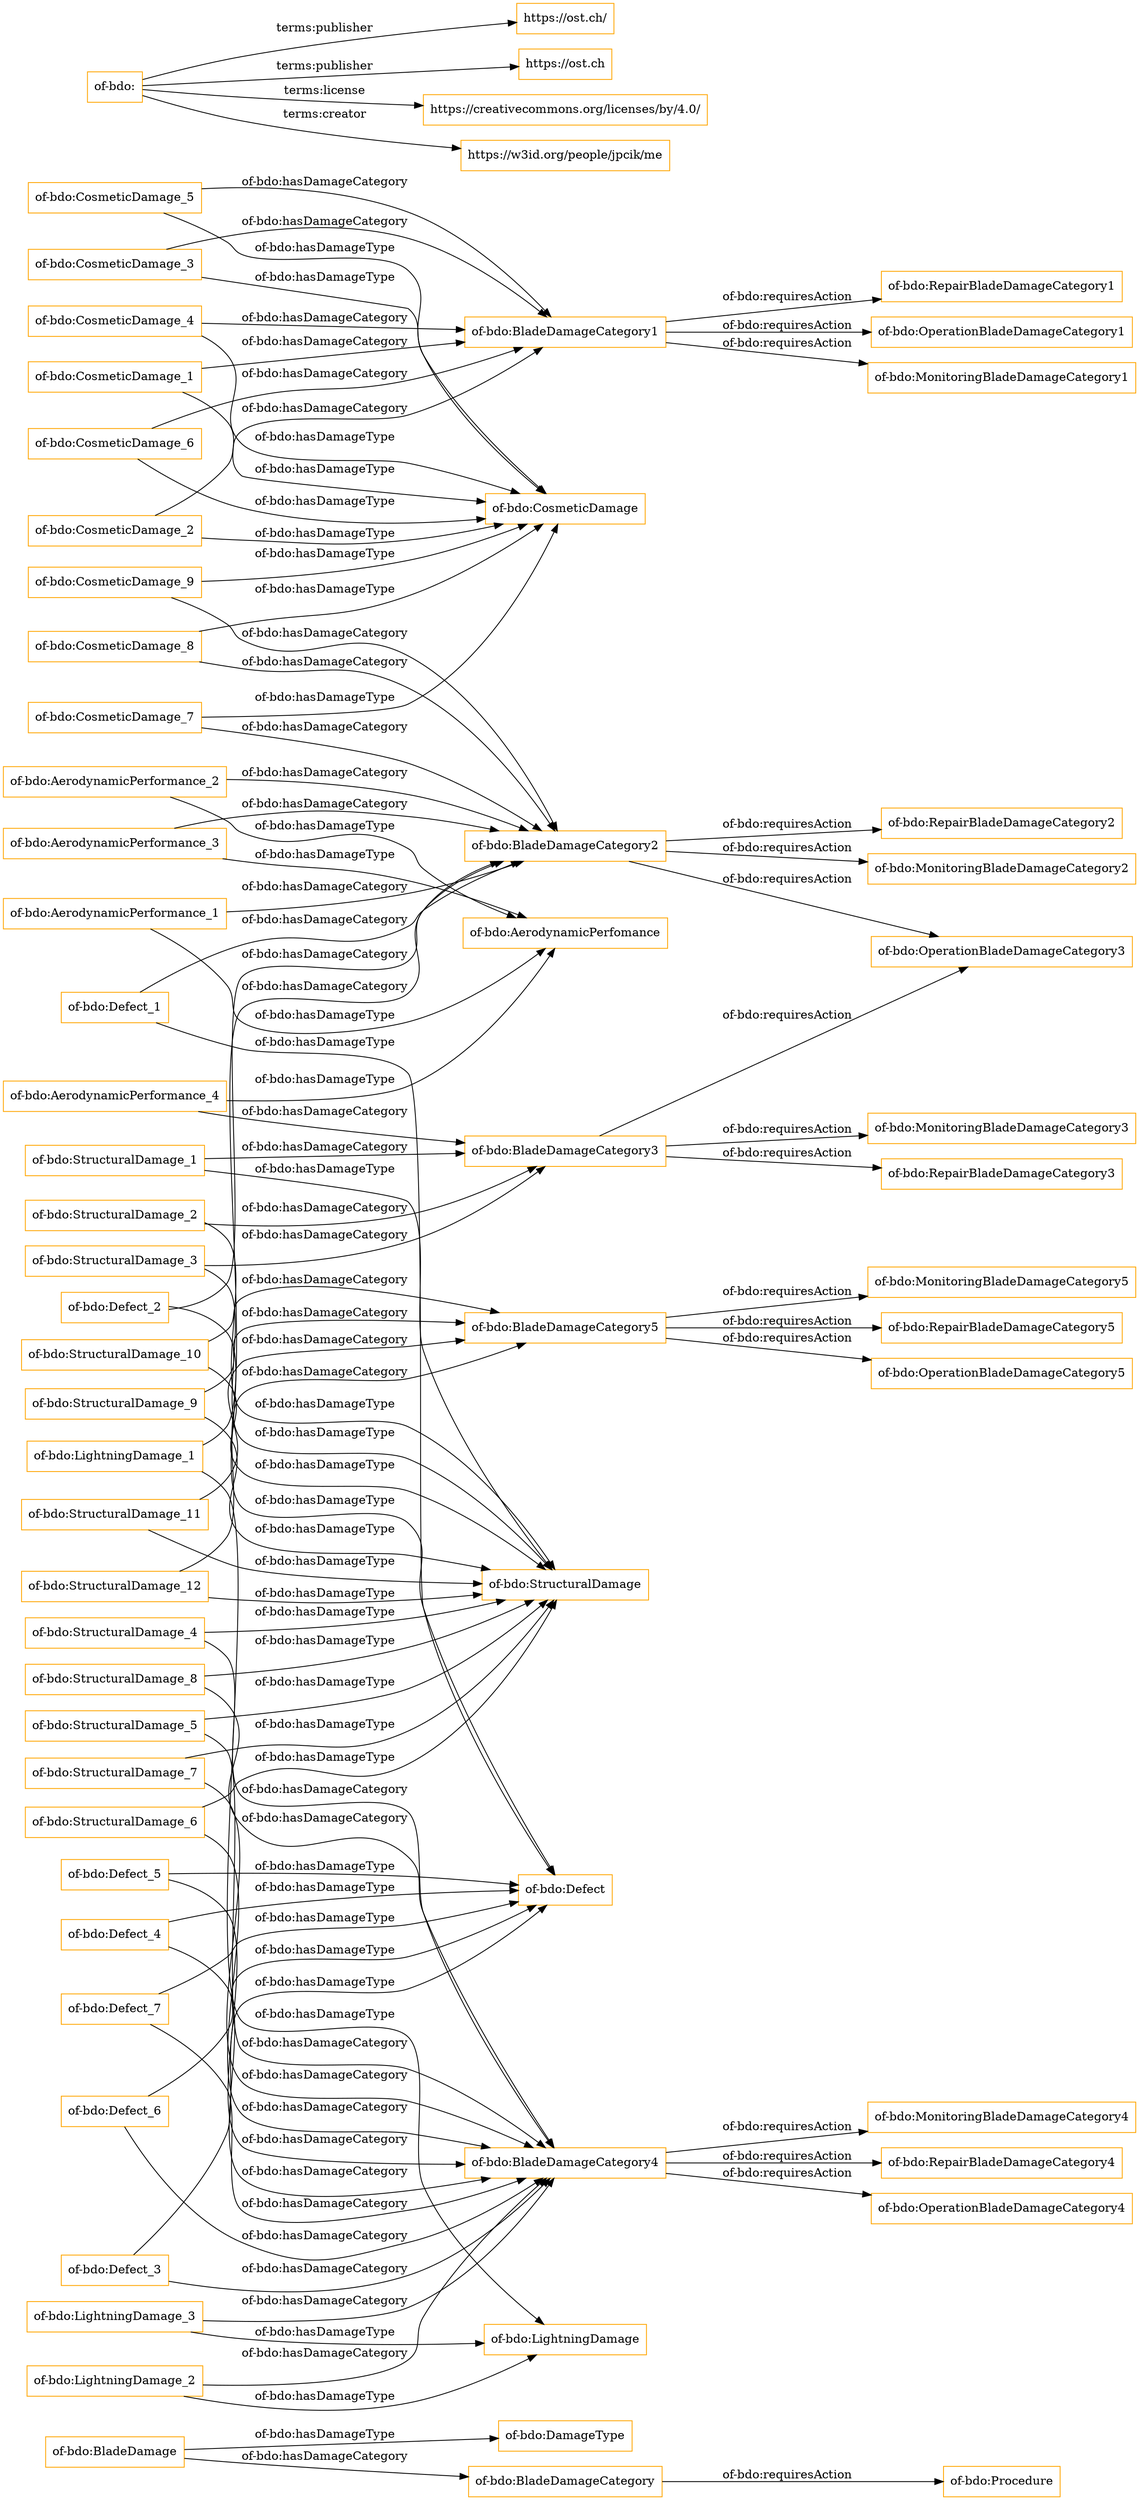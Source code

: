 digraph ar2dtool_diagram { 
rankdir=LR;
size="1501"
node [shape = rectangle, color="orange"]; "of-bdo:Procedure" "of-bdo:DamageType" "of-bdo:BladeDamageCategory" "of-bdo:BladeDamage" ; /*classes style*/
	"of-bdo:CosmeticDamage_2" -> "of-bdo:CosmeticDamage" [ label = "of-bdo:hasDamageType" ];
	"of-bdo:CosmeticDamage_2" -> "of-bdo:BladeDamageCategory1" [ label = "of-bdo:hasDamageCategory" ];
	"of-bdo:StructuralDamage_6" -> "of-bdo:StructuralDamage" [ label = "of-bdo:hasDamageType" ];
	"of-bdo:StructuralDamage_6" -> "of-bdo:BladeDamageCategory4" [ label = "of-bdo:hasDamageCategory" ];
	"of-bdo:CosmeticDamage_7" -> "of-bdo:CosmeticDamage" [ label = "of-bdo:hasDamageType" ];
	"of-bdo:CosmeticDamage_7" -> "of-bdo:BladeDamageCategory2" [ label = "of-bdo:hasDamageCategory" ];
	"of-bdo:Defect_2" -> "of-bdo:Defect" [ label = "of-bdo:hasDamageType" ];
	"of-bdo:Defect_2" -> "of-bdo:BladeDamageCategory2" [ label = "of-bdo:hasDamageCategory" ];
	"of-bdo:CosmeticDamage_1" -> "of-bdo:CosmeticDamage" [ label = "of-bdo:hasDamageType" ];
	"of-bdo:CosmeticDamage_1" -> "of-bdo:BladeDamageCategory1" [ label = "of-bdo:hasDamageCategory" ];
	"of-bdo:StructuralDamage_5" -> "of-bdo:StructuralDamage" [ label = "of-bdo:hasDamageType" ];
	"of-bdo:StructuralDamage_5" -> "of-bdo:BladeDamageCategory4" [ label = "of-bdo:hasDamageCategory" ];
	"of-bdo:AerodynamicPerformance_4" -> "of-bdo:AerodynamicPerfomance" [ label = "of-bdo:hasDamageType" ];
	"of-bdo:AerodynamicPerformance_4" -> "of-bdo:BladeDamageCategory3" [ label = "of-bdo:hasDamageCategory" ];
	"of-bdo:BladeDamageCategory5" -> "of-bdo:RepairBladeDamageCategory5" [ label = "of-bdo:requiresAction" ];
	"of-bdo:BladeDamageCategory5" -> "of-bdo:OperationBladeDamageCategory5" [ label = "of-bdo:requiresAction" ];
	"of-bdo:BladeDamageCategory5" -> "of-bdo:MonitoringBladeDamageCategory5" [ label = "of-bdo:requiresAction" ];
	"of-bdo:Defect_7" -> "of-bdo:Defect" [ label = "of-bdo:hasDamageType" ];
	"of-bdo:Defect_7" -> "of-bdo:BladeDamageCategory4" [ label = "of-bdo:hasDamageCategory" ];
	"of-bdo:CosmeticDamage_6" -> "of-bdo:CosmeticDamage" [ label = "of-bdo:hasDamageType" ];
	"of-bdo:CosmeticDamage_6" -> "of-bdo:BladeDamageCategory1" [ label = "of-bdo:hasDamageCategory" ];
	"of-bdo:Defect_1" -> "of-bdo:Defect" [ label = "of-bdo:hasDamageType" ];
	"of-bdo:Defect_1" -> "of-bdo:BladeDamageCategory2" [ label = "of-bdo:hasDamageCategory" ];
	"of-bdo:StructuralDamage_4" -> "of-bdo:StructuralDamage" [ label = "of-bdo:hasDamageType" ];
	"of-bdo:StructuralDamage_4" -> "of-bdo:BladeDamageCategory4" [ label = "of-bdo:hasDamageCategory" ];
	"of-bdo:AerodynamicPerformance_3" -> "of-bdo:AerodynamicPerfomance" [ label = "of-bdo:hasDamageType" ];
	"of-bdo:AerodynamicPerformance_3" -> "of-bdo:BladeDamageCategory2" [ label = "of-bdo:hasDamageCategory" ];
	"of-bdo:BladeDamageCategory4" -> "of-bdo:RepairBladeDamageCategory4" [ label = "of-bdo:requiresAction" ];
	"of-bdo:BladeDamageCategory4" -> "of-bdo:OperationBladeDamageCategory4" [ label = "of-bdo:requiresAction" ];
	"of-bdo:BladeDamageCategory4" -> "of-bdo:MonitoringBladeDamageCategory4" [ label = "of-bdo:requiresAction" ];
	"of-bdo:Defect_6" -> "of-bdo:Defect" [ label = "of-bdo:hasDamageType" ];
	"of-bdo:Defect_6" -> "of-bdo:BladeDamageCategory4" [ label = "of-bdo:hasDamageCategory" ];
	"of-bdo:CosmeticDamage_5" -> "of-bdo:CosmeticDamage" [ label = "of-bdo:hasDamageType" ];
	"of-bdo:CosmeticDamage_5" -> "of-bdo:BladeDamageCategory1" [ label = "of-bdo:hasDamageCategory" ];
	"of-bdo:StructuralDamage_9" -> "of-bdo:StructuralDamage" [ label = "of-bdo:hasDamageType" ];
	"of-bdo:StructuralDamage_9" -> "of-bdo:BladeDamageCategory5" [ label = "of-bdo:hasDamageCategory" ];
	"of-bdo:LightningDamage_3" -> "of-bdo:LightningDamage" [ label = "of-bdo:hasDamageType" ];
	"of-bdo:LightningDamage_3" -> "of-bdo:BladeDamageCategory4" [ label = "of-bdo:hasDamageCategory" ];
	"of-bdo:StructuralDamage_3" -> "of-bdo:StructuralDamage" [ label = "of-bdo:hasDamageType" ];
	"of-bdo:StructuralDamage_3" -> "of-bdo:BladeDamageCategory3" [ label = "of-bdo:hasDamageCategory" ];
	"of-bdo:StructuralDamage_12" -> "of-bdo:StructuralDamage" [ label = "of-bdo:hasDamageType" ];
	"of-bdo:StructuralDamage_12" -> "of-bdo:BladeDamageCategory5" [ label = "of-bdo:hasDamageCategory" ];
	"of-bdo:AerodynamicPerformance_2" -> "of-bdo:AerodynamicPerfomance" [ label = "of-bdo:hasDamageType" ];
	"of-bdo:AerodynamicPerformance_2" -> "of-bdo:BladeDamageCategory2" [ label = "of-bdo:hasDamageCategory" ];
	"of-bdo:BladeDamageCategory3" -> "of-bdo:RepairBladeDamageCategory3" [ label = "of-bdo:requiresAction" ];
	"of-bdo:BladeDamageCategory3" -> "of-bdo:OperationBladeDamageCategory3" [ label = "of-bdo:requiresAction" ];
	"of-bdo:BladeDamageCategory3" -> "of-bdo:MonitoringBladeDamageCategory3" [ label = "of-bdo:requiresAction" ];
	"of-bdo:Defect_5" -> "of-bdo:Defect" [ label = "of-bdo:hasDamageType" ];
	"of-bdo:Defect_5" -> "of-bdo:BladeDamageCategory4" [ label = "of-bdo:hasDamageCategory" ];
	"of-bdo:CosmeticDamage_4" -> "of-bdo:CosmeticDamage" [ label = "of-bdo:hasDamageType" ];
	"of-bdo:CosmeticDamage_4" -> "of-bdo:BladeDamageCategory1" [ label = "of-bdo:hasDamageCategory" ];
	"of-bdo:StructuralDamage_8" -> "of-bdo:StructuralDamage" [ label = "of-bdo:hasDamageType" ];
	"of-bdo:StructuralDamage_8" -> "of-bdo:BladeDamageCategory4" [ label = "of-bdo:hasDamageCategory" ];
	"of-bdo:LightningDamage_2" -> "of-bdo:LightningDamage" [ label = "of-bdo:hasDamageType" ];
	"of-bdo:LightningDamage_2" -> "of-bdo:BladeDamageCategory4" [ label = "of-bdo:hasDamageCategory" ];
	"of-bdo:StructuralDamage_2" -> "of-bdo:StructuralDamage" [ label = "of-bdo:hasDamageType" ];
	"of-bdo:StructuralDamage_2" -> "of-bdo:BladeDamageCategory3" [ label = "of-bdo:hasDamageCategory" ];
	"of-bdo:StructuralDamage_11" -> "of-bdo:StructuralDamage" [ label = "of-bdo:hasDamageType" ];
	"of-bdo:StructuralDamage_11" -> "of-bdo:BladeDamageCategory5" [ label = "of-bdo:hasDamageCategory" ];
	"of-bdo:AerodynamicPerformance_1" -> "of-bdo:AerodynamicPerfomance" [ label = "of-bdo:hasDamageType" ];
	"of-bdo:AerodynamicPerformance_1" -> "of-bdo:BladeDamageCategory2" [ label = "of-bdo:hasDamageCategory" ];
	"of-bdo:CosmeticDamage_9" -> "of-bdo:CosmeticDamage" [ label = "of-bdo:hasDamageType" ];
	"of-bdo:CosmeticDamage_9" -> "of-bdo:BladeDamageCategory2" [ label = "of-bdo:hasDamageCategory" ];
	"of-bdo:BladeDamageCategory2" -> "of-bdo:RepairBladeDamageCategory2" [ label = "of-bdo:requiresAction" ];
	"of-bdo:BladeDamageCategory2" -> "of-bdo:OperationBladeDamageCategory3" [ label = "of-bdo:requiresAction" ];
	"of-bdo:BladeDamageCategory2" -> "of-bdo:MonitoringBladeDamageCategory2" [ label = "of-bdo:requiresAction" ];
	"of-bdo:Defect_4" -> "of-bdo:Defect" [ label = "of-bdo:hasDamageType" ];
	"of-bdo:Defect_4" -> "of-bdo:BladeDamageCategory4" [ label = "of-bdo:hasDamageCategory" ];
	"of-bdo:" -> "https://ost.ch/" [ label = "terms:publisher" ];
	"of-bdo:" -> "https://ost.ch" [ label = "terms:publisher" ];
	"of-bdo:" -> "https://creativecommons.org/licenses/by/4.0/" [ label = "terms:license" ];
	"of-bdo:" -> "https://w3id.org/people/jpcik/me" [ label = "terms:creator" ];
	"of-bdo:CosmeticDamage_3" -> "of-bdo:CosmeticDamage" [ label = "of-bdo:hasDamageType" ];
	"of-bdo:CosmeticDamage_3" -> "of-bdo:BladeDamageCategory1" [ label = "of-bdo:hasDamageCategory" ];
	"of-bdo:StructuralDamage_7" -> "of-bdo:StructuralDamage" [ label = "of-bdo:hasDamageType" ];
	"of-bdo:StructuralDamage_7" -> "of-bdo:BladeDamageCategory4" [ label = "of-bdo:hasDamageCategory" ];
	"of-bdo:LightningDamage_1" -> "of-bdo:LightningDamage" [ label = "of-bdo:hasDamageType" ];
	"of-bdo:LightningDamage_1" -> "of-bdo:BladeDamageCategory2" [ label = "of-bdo:hasDamageCategory" ];
	"of-bdo:StructuralDamage_10" -> "of-bdo:StructuralDamage" [ label = "of-bdo:hasDamageType" ];
	"of-bdo:StructuralDamage_10" -> "of-bdo:BladeDamageCategory5" [ label = "of-bdo:hasDamageCategory" ];
	"of-bdo:StructuralDamage_1" -> "of-bdo:StructuralDamage" [ label = "of-bdo:hasDamageType" ];
	"of-bdo:StructuralDamage_1" -> "of-bdo:BladeDamageCategory3" [ label = "of-bdo:hasDamageCategory" ];
	"of-bdo:CosmeticDamage_8" -> "of-bdo:CosmeticDamage" [ label = "of-bdo:hasDamageType" ];
	"of-bdo:CosmeticDamage_8" -> "of-bdo:BladeDamageCategory2" [ label = "of-bdo:hasDamageCategory" ];
	"of-bdo:BladeDamageCategory1" -> "of-bdo:RepairBladeDamageCategory1" [ label = "of-bdo:requiresAction" ];
	"of-bdo:BladeDamageCategory1" -> "of-bdo:OperationBladeDamageCategory1" [ label = "of-bdo:requiresAction" ];
	"of-bdo:BladeDamageCategory1" -> "of-bdo:MonitoringBladeDamageCategory1" [ label = "of-bdo:requiresAction" ];
	"of-bdo:Defect_3" -> "of-bdo:Defect" [ label = "of-bdo:hasDamageType" ];
	"of-bdo:Defect_3" -> "of-bdo:BladeDamageCategory4" [ label = "of-bdo:hasDamageCategory" ];
	"of-bdo:BladeDamageCategory" -> "of-bdo:Procedure" [ label = "of-bdo:requiresAction" ];
	"of-bdo:BladeDamage" -> "of-bdo:DamageType" [ label = "of-bdo:hasDamageType" ];
	"of-bdo:BladeDamage" -> "of-bdo:BladeDamageCategory" [ label = "of-bdo:hasDamageCategory" ];

}
